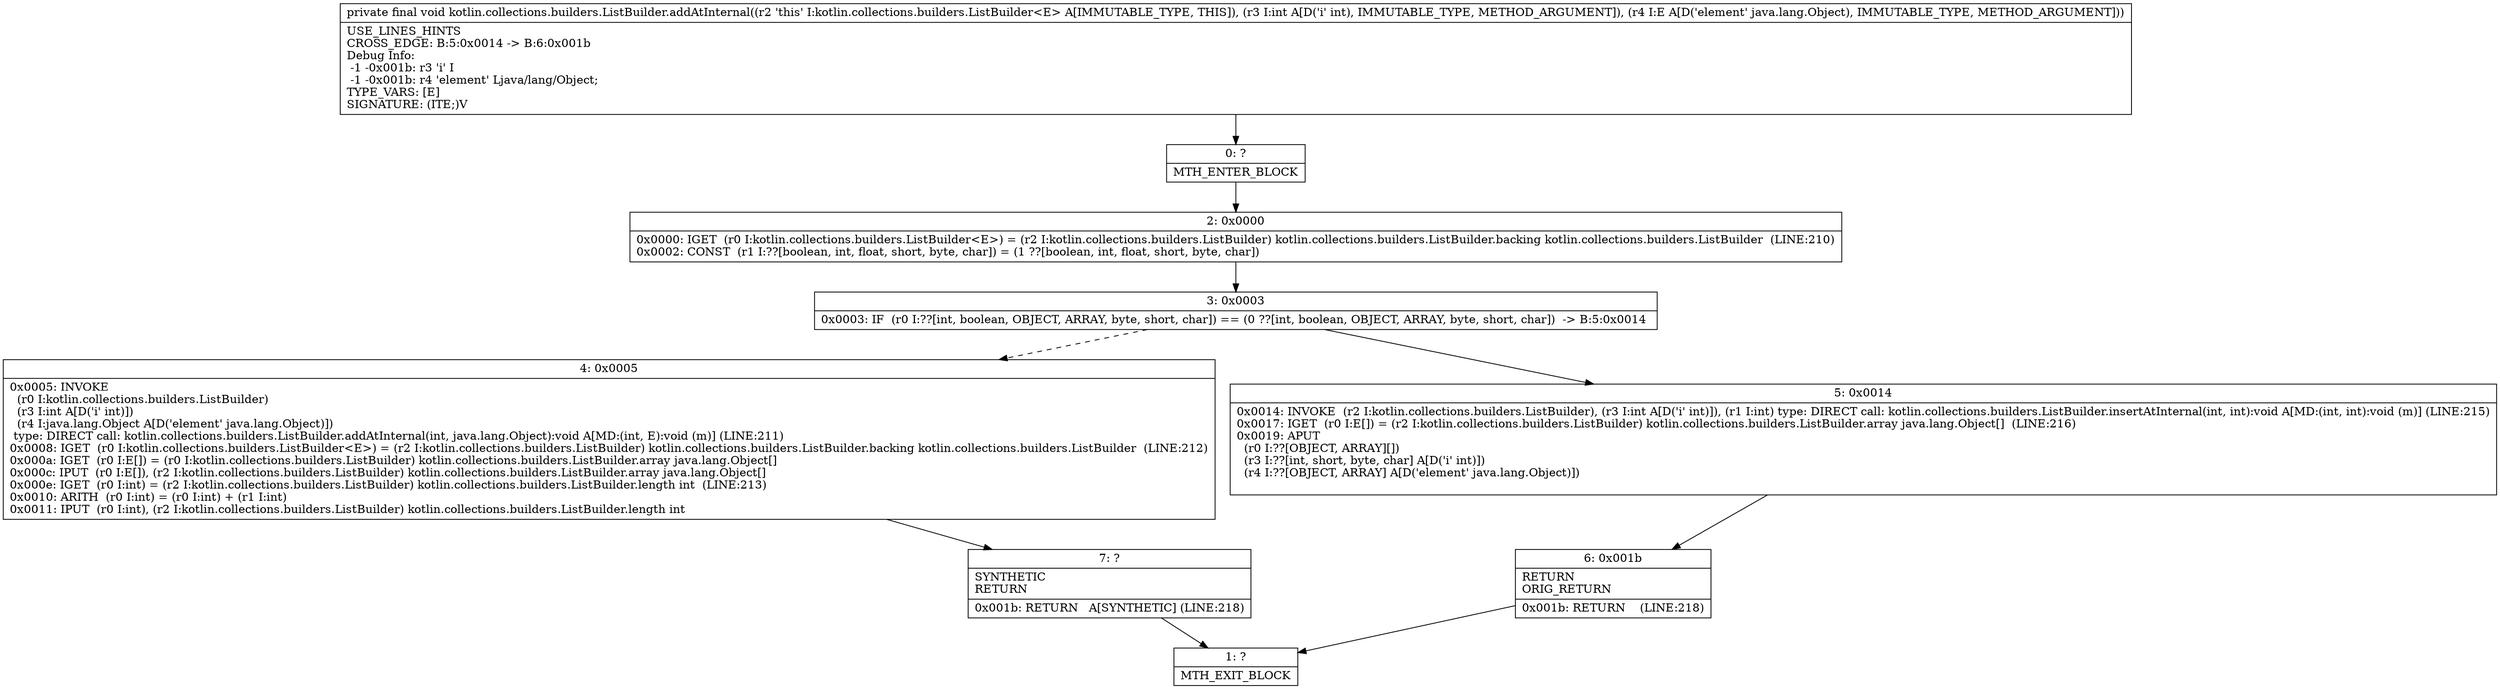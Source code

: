 digraph "CFG forkotlin.collections.builders.ListBuilder.addAtInternal(ILjava\/lang\/Object;)V" {
Node_0 [shape=record,label="{0\:\ ?|MTH_ENTER_BLOCK\l}"];
Node_2 [shape=record,label="{2\:\ 0x0000|0x0000: IGET  (r0 I:kotlin.collections.builders.ListBuilder\<E\>) = (r2 I:kotlin.collections.builders.ListBuilder) kotlin.collections.builders.ListBuilder.backing kotlin.collections.builders.ListBuilder  (LINE:210)\l0x0002: CONST  (r1 I:??[boolean, int, float, short, byte, char]) = (1 ??[boolean, int, float, short, byte, char]) \l}"];
Node_3 [shape=record,label="{3\:\ 0x0003|0x0003: IF  (r0 I:??[int, boolean, OBJECT, ARRAY, byte, short, char]) == (0 ??[int, boolean, OBJECT, ARRAY, byte, short, char])  \-\> B:5:0x0014 \l}"];
Node_4 [shape=record,label="{4\:\ 0x0005|0x0005: INVOKE  \l  (r0 I:kotlin.collections.builders.ListBuilder)\l  (r3 I:int A[D('i' int)])\l  (r4 I:java.lang.Object A[D('element' java.lang.Object)])\l type: DIRECT call: kotlin.collections.builders.ListBuilder.addAtInternal(int, java.lang.Object):void A[MD:(int, E):void (m)] (LINE:211)\l0x0008: IGET  (r0 I:kotlin.collections.builders.ListBuilder\<E\>) = (r2 I:kotlin.collections.builders.ListBuilder) kotlin.collections.builders.ListBuilder.backing kotlin.collections.builders.ListBuilder  (LINE:212)\l0x000a: IGET  (r0 I:E[]) = (r0 I:kotlin.collections.builders.ListBuilder) kotlin.collections.builders.ListBuilder.array java.lang.Object[] \l0x000c: IPUT  (r0 I:E[]), (r2 I:kotlin.collections.builders.ListBuilder) kotlin.collections.builders.ListBuilder.array java.lang.Object[] \l0x000e: IGET  (r0 I:int) = (r2 I:kotlin.collections.builders.ListBuilder) kotlin.collections.builders.ListBuilder.length int  (LINE:213)\l0x0010: ARITH  (r0 I:int) = (r0 I:int) + (r1 I:int) \l0x0011: IPUT  (r0 I:int), (r2 I:kotlin.collections.builders.ListBuilder) kotlin.collections.builders.ListBuilder.length int \l}"];
Node_7 [shape=record,label="{7\:\ ?|SYNTHETIC\lRETURN\l|0x001b: RETURN   A[SYNTHETIC] (LINE:218)\l}"];
Node_1 [shape=record,label="{1\:\ ?|MTH_EXIT_BLOCK\l}"];
Node_5 [shape=record,label="{5\:\ 0x0014|0x0014: INVOKE  (r2 I:kotlin.collections.builders.ListBuilder), (r3 I:int A[D('i' int)]), (r1 I:int) type: DIRECT call: kotlin.collections.builders.ListBuilder.insertAtInternal(int, int):void A[MD:(int, int):void (m)] (LINE:215)\l0x0017: IGET  (r0 I:E[]) = (r2 I:kotlin.collections.builders.ListBuilder) kotlin.collections.builders.ListBuilder.array java.lang.Object[]  (LINE:216)\l0x0019: APUT  \l  (r0 I:??[OBJECT, ARRAY][])\l  (r3 I:??[int, short, byte, char] A[D('i' int)])\l  (r4 I:??[OBJECT, ARRAY] A[D('element' java.lang.Object)])\l \l}"];
Node_6 [shape=record,label="{6\:\ 0x001b|RETURN\lORIG_RETURN\l|0x001b: RETURN    (LINE:218)\l}"];
MethodNode[shape=record,label="{private final void kotlin.collections.builders.ListBuilder.addAtInternal((r2 'this' I:kotlin.collections.builders.ListBuilder\<E\> A[IMMUTABLE_TYPE, THIS]), (r3 I:int A[D('i' int), IMMUTABLE_TYPE, METHOD_ARGUMENT]), (r4 I:E A[D('element' java.lang.Object), IMMUTABLE_TYPE, METHOD_ARGUMENT]))  | USE_LINES_HINTS\lCROSS_EDGE: B:5:0x0014 \-\> B:6:0x001b\lDebug Info:\l  \-1 \-0x001b: r3 'i' I\l  \-1 \-0x001b: r4 'element' Ljava\/lang\/Object;\lTYPE_VARS: [E]\lSIGNATURE: (ITE;)V\l}"];
MethodNode -> Node_0;Node_0 -> Node_2;
Node_2 -> Node_3;
Node_3 -> Node_4[style=dashed];
Node_3 -> Node_5;
Node_4 -> Node_7;
Node_7 -> Node_1;
Node_5 -> Node_6;
Node_6 -> Node_1;
}


